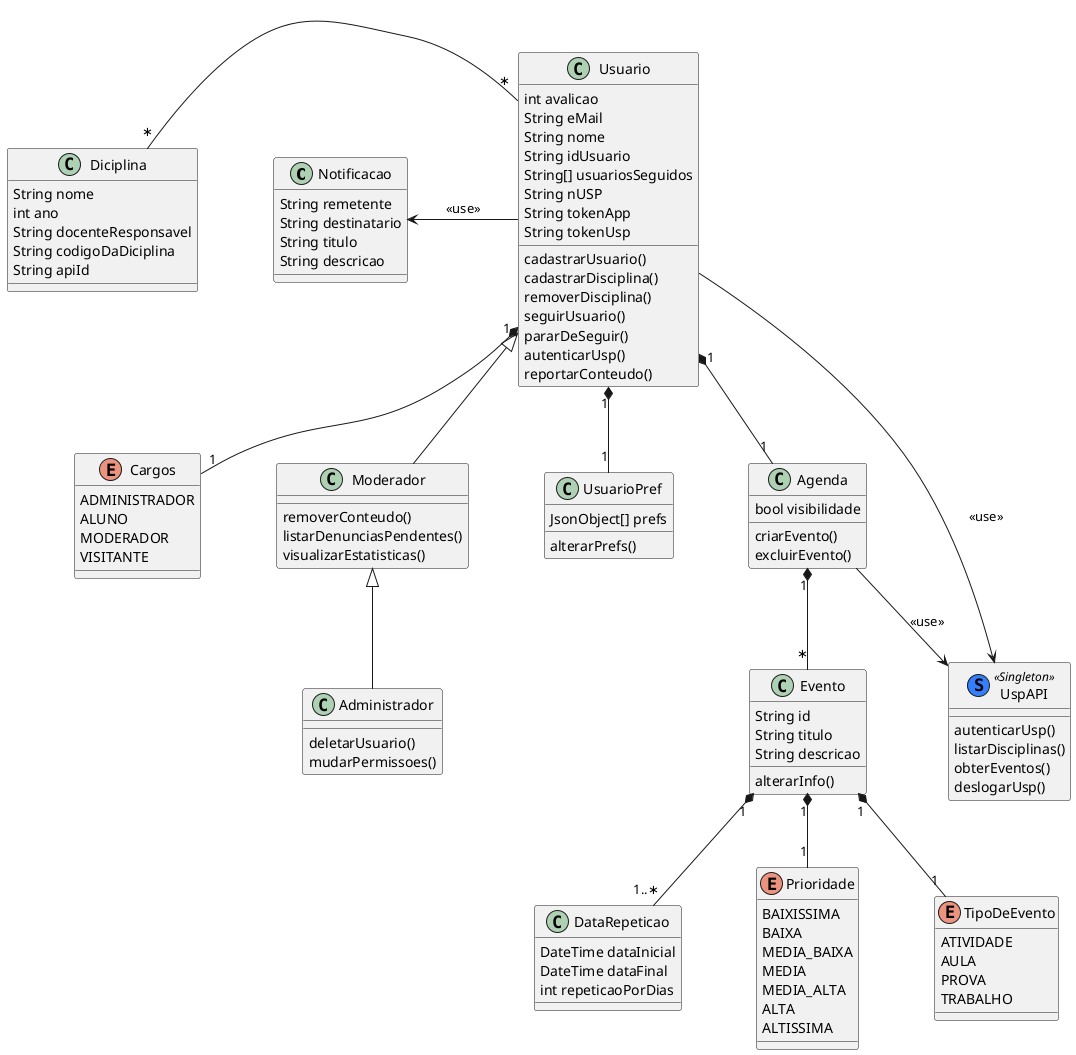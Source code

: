 @startuml

skinparam nodesep 75
skinparam ranksep 65

class Notificacao{
    String remetente    
    String destinatario
    String titulo
    String descricao
}

enum Cargos{
    ADMINISTRADOR
    ALUNO
    MODERADOR
    VISITANTE
}
class Administrador{
    deletarUsuario()
    mudarPermissoes()
}
class Moderador{
    removerConteudo()
    listarDenunciasPendentes()
    visualizarEstatisticas()
}

class Usuario{
    int avalicao
    String eMail
    String nome
    String idUsuario
    String[] usuariosSeguidos
    String nUSP
    String tokenApp
    String tokenUsp

    cadastrarUsuario()
    cadastrarDisciplina()
    removerDisciplina()
    seguirUsuario()
    pararDeSeguir()
    autenticarUsp()
    reportarConteudo()
    
}
class UsuarioPref{
    JsonObject[] prefs
    alterarPrefs()
}
class Diciplina{
    String nome
    int ano
    String docenteResponsavel
    String codigoDaDiciplina
    String apiId
}

class Agenda{
    bool visibilidade

    criarEvento()
    excluirEvento()
}
class Evento{
    String id
    String titulo
    String descricao

    alterarInfo()
}
class DataRepeticao{
    DateTime dataInicial
    DateTime dataFinal
    int repeticaoPorDias
}

enum Prioridade{
    BAIXISSIMA
    BAIXA
    MEDIA_BAIXA
    MEDIA
    MEDIA_ALTA
    ALTA
    ALTISSIMA
}

enum TipoDeEvento{
    ATIVIDADE
    AULA
    PROVA
    TRABALHO
}

class UspAPI << (S,#337FFF) Singleton >>{
    autenticarUsp()
    listarDisciplinas()
    obterEventos()
    deslogarUsp()
}
Agenda --> UspAPI : <<use>>
Usuario --> UspAPI : <<use>>
Moderador <|-- Administrador
Usuario <|-- Moderador 
Usuario -left-> Notificacao : <<use>>
Usuario "1" *-- "1" UsuarioPref
Usuario "∗" -left- "∗" Diciplina
Agenda "1" *-- "∗" Evento
Evento "1" *-- "1..∗" DataRepeticao
Usuario "1" *-- "1" Agenda
Usuario "1" *-- "1" Cargos
Evento "1" *-- "1" TipoDeEvento
Evento "1" *-- "1" Prioridade

@enduml
'TODO: Escrever bonito como funciona a data:
' Define intervalo de repetiçao de um evento
' ela funciona escolhendo uma data incial e qual sera a taxa de repeticão em dias d | d\in {None, [1 +inf)}
' tem que lembrar de falar sobre os argumento foda. o do autenticarSite é a platafoooorma